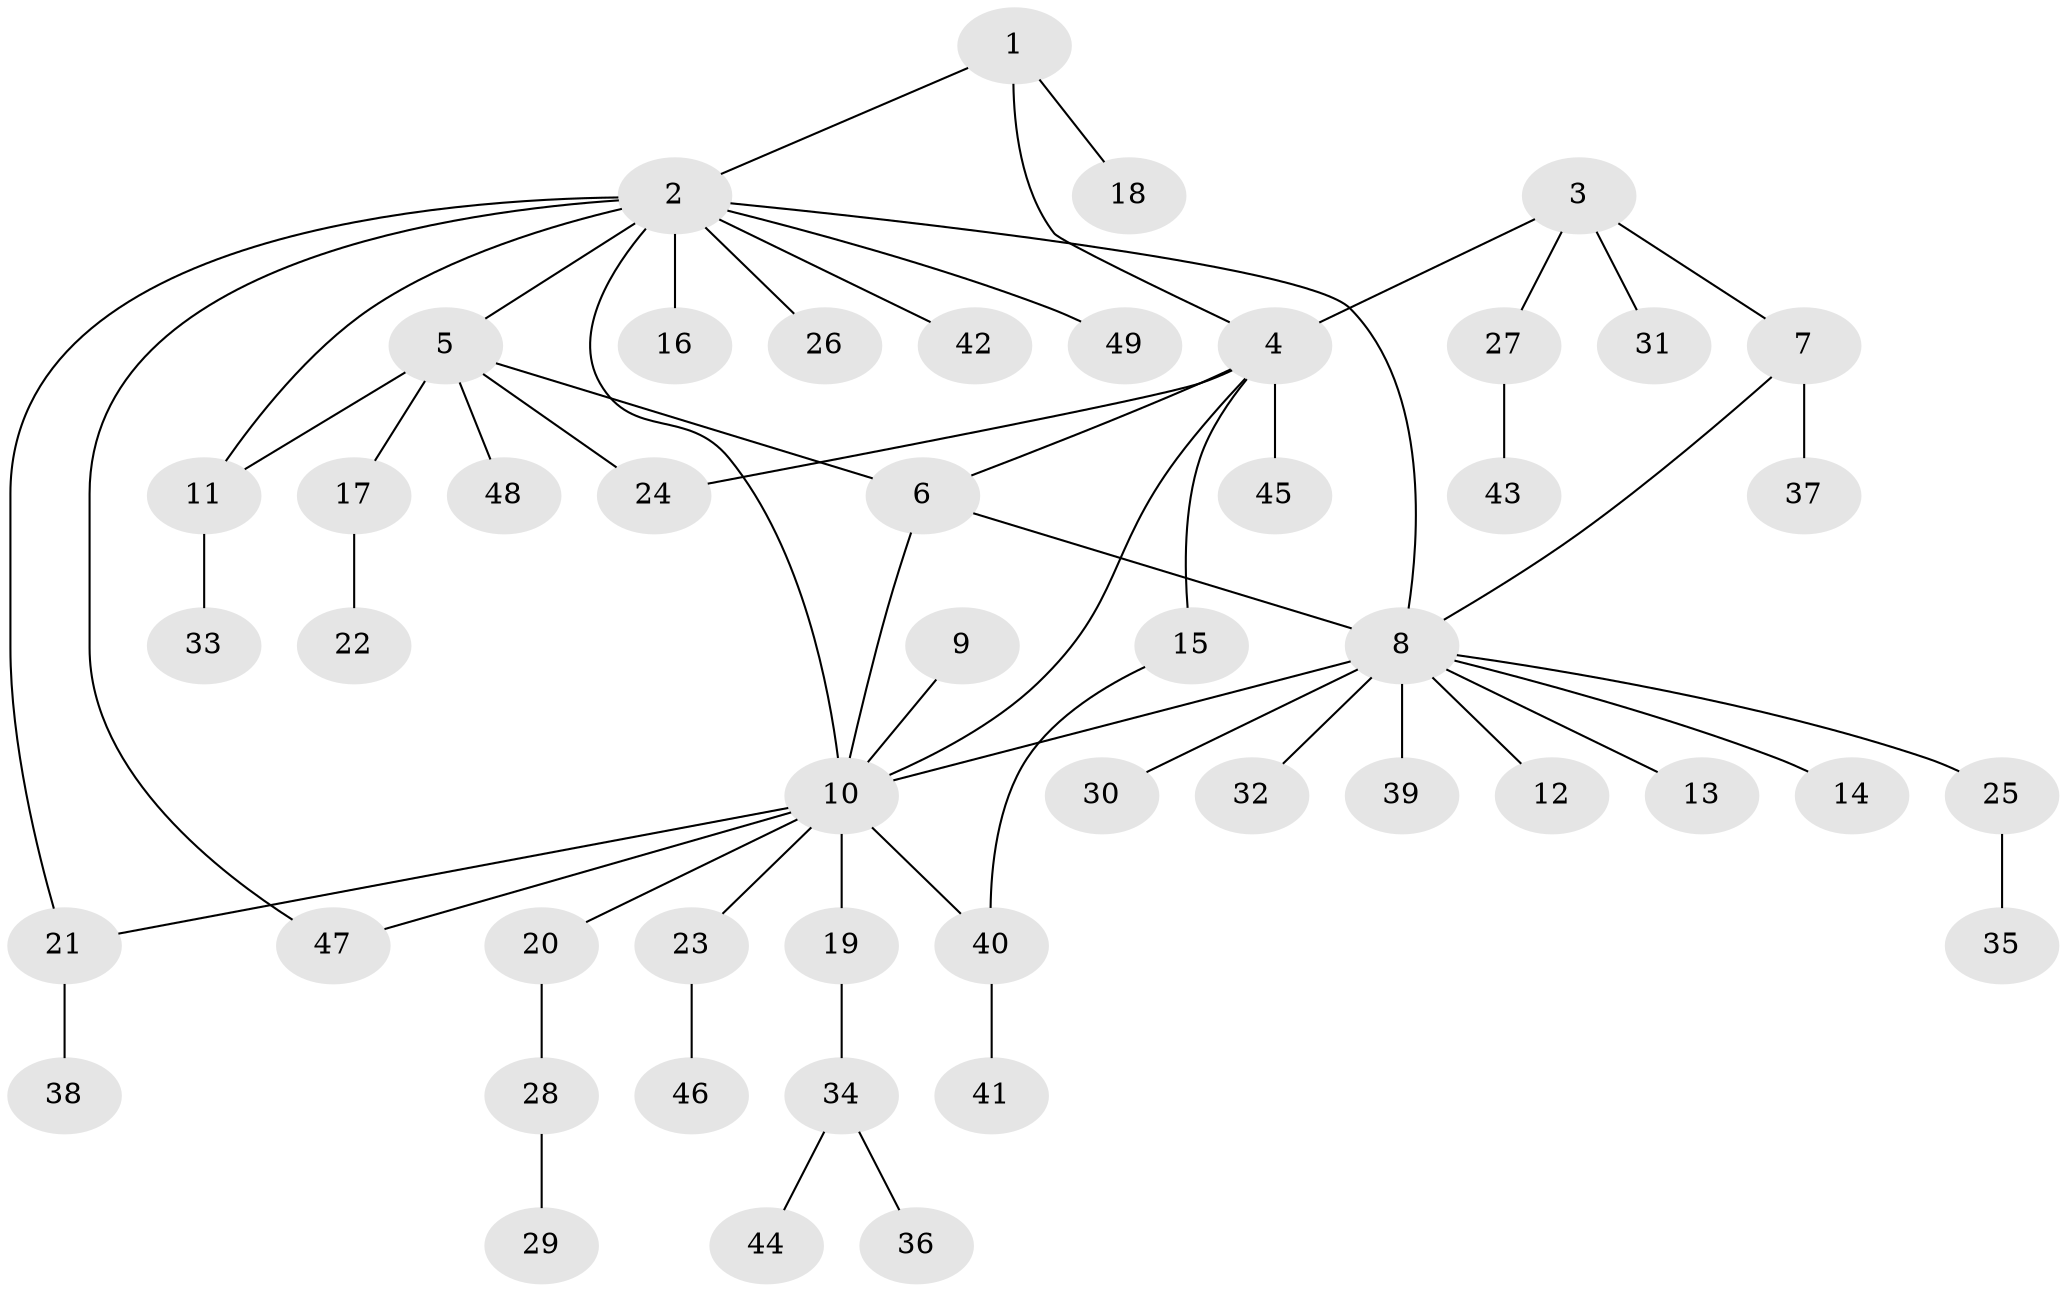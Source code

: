 // Generated by graph-tools (version 1.1) at 2025/37/03/09/25 02:37:30]
// undirected, 49 vertices, 59 edges
graph export_dot {
graph [start="1"]
  node [color=gray90,style=filled];
  1;
  2;
  3;
  4;
  5;
  6;
  7;
  8;
  9;
  10;
  11;
  12;
  13;
  14;
  15;
  16;
  17;
  18;
  19;
  20;
  21;
  22;
  23;
  24;
  25;
  26;
  27;
  28;
  29;
  30;
  31;
  32;
  33;
  34;
  35;
  36;
  37;
  38;
  39;
  40;
  41;
  42;
  43;
  44;
  45;
  46;
  47;
  48;
  49;
  1 -- 2;
  1 -- 4;
  1 -- 18;
  2 -- 5;
  2 -- 8;
  2 -- 10;
  2 -- 11;
  2 -- 16;
  2 -- 21;
  2 -- 26;
  2 -- 42;
  2 -- 47;
  2 -- 49;
  3 -- 4;
  3 -- 7;
  3 -- 27;
  3 -- 31;
  4 -- 6;
  4 -- 10;
  4 -- 15;
  4 -- 24;
  4 -- 45;
  5 -- 6;
  5 -- 11;
  5 -- 17;
  5 -- 24;
  5 -- 48;
  6 -- 8;
  6 -- 10;
  7 -- 8;
  7 -- 37;
  8 -- 10;
  8 -- 12;
  8 -- 13;
  8 -- 14;
  8 -- 25;
  8 -- 30;
  8 -- 32;
  8 -- 39;
  9 -- 10;
  10 -- 19;
  10 -- 20;
  10 -- 21;
  10 -- 23;
  10 -- 40;
  10 -- 47;
  11 -- 33;
  15 -- 40;
  17 -- 22;
  19 -- 34;
  20 -- 28;
  21 -- 38;
  23 -- 46;
  25 -- 35;
  27 -- 43;
  28 -- 29;
  34 -- 36;
  34 -- 44;
  40 -- 41;
}
